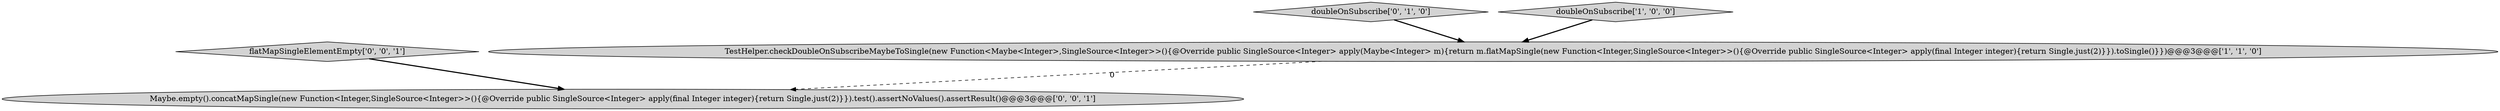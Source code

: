 digraph {
3 [style = filled, label = "Maybe.empty().concatMapSingle(new Function<Integer,SingleSource<Integer>>(){@Override public SingleSource<Integer> apply(final Integer integer){return Single.just(2)}}).test().assertNoValues().assertResult()@@@3@@@['0', '0', '1']", fillcolor = lightgray, shape = ellipse image = "AAA0AAABBB3BBB"];
4 [style = filled, label = "flatMapSingleElementEmpty['0', '0', '1']", fillcolor = lightgray, shape = diamond image = "AAA0AAABBB3BBB"];
2 [style = filled, label = "doubleOnSubscribe['0', '1', '0']", fillcolor = lightgray, shape = diamond image = "AAA0AAABBB2BBB"];
1 [style = filled, label = "TestHelper.checkDoubleOnSubscribeMaybeToSingle(new Function<Maybe<Integer>,SingleSource<Integer>>(){@Override public SingleSource<Integer> apply(Maybe<Integer> m){return m.flatMapSingle(new Function<Integer,SingleSource<Integer>>(){@Override public SingleSource<Integer> apply(final Integer integer){return Single.just(2)}}).toSingle()}})@@@3@@@['1', '1', '0']", fillcolor = lightgray, shape = ellipse image = "AAA0AAABBB1BBB"];
0 [style = filled, label = "doubleOnSubscribe['1', '0', '0']", fillcolor = lightgray, shape = diamond image = "AAA0AAABBB1BBB"];
1->3 [style = dashed, label="0"];
4->3 [style = bold, label=""];
2->1 [style = bold, label=""];
0->1 [style = bold, label=""];
}
